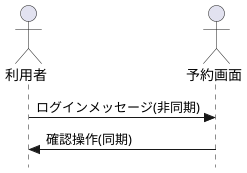 @startuml 利用者と予約画面
hide footbox
skinparam style strictuml /' 厳密なUMLに準拠する'/

Actor 利用者 as user
Actor 予約画面 as reservation_screen

user -> reservation_screen: ログインメッセージ(非同期)
reservation_screen -> user: 確認操作(同期)

@enduml